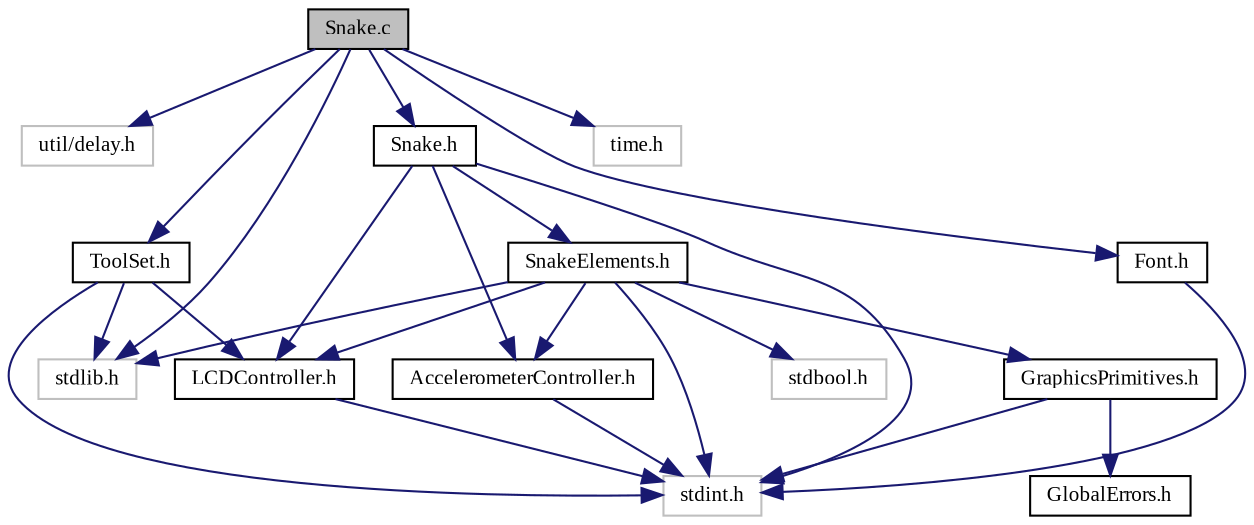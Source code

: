 digraph "Snake.c"
{
  edge [fontname="TimesNewRoman",fontsize="10",labelfontname="TimesNewRoman",labelfontsize="10"];
  node [fontname="TimesNewRoman",fontsize="10",shape=record];
  Node0 [label="Snake.c",height=0.2,width=0.4,color="black", fillcolor="grey75", style="filled", fontcolor="black"];
  Node0 -> Node1 [color="midnightblue",fontsize="10",style="solid",fontname="TimesNewRoman"];
  Node1 [label="util/delay.h",height=0.2,width=0.4,color="grey75", fillcolor="white", style="filled"];
  Node0 -> Node2 [color="midnightblue",fontsize="10",style="solid",fontname="TimesNewRoman"];
  Node2 [label="stdlib.h",height=0.2,width=0.4,color="grey75", fillcolor="white", style="filled"];
  Node0 -> Node3 [color="midnightblue",fontsize="10",style="solid",fontname="TimesNewRoman"];
  Node3 [label="time.h",height=0.2,width=0.4,color="grey75", fillcolor="white", style="filled"];
  Node0 -> Node4 [color="midnightblue",fontsize="10",style="solid",fontname="TimesNewRoman"];
  Node4 [label="Snake.h",height=0.2,width=0.4,color="black", fillcolor="white", style="filled",URL="$_snake_8h.html",tooltip="Gra Snake - header file. "];
  Node4 -> Node5 [color="midnightblue",fontsize="10",style="solid",fontname="TimesNewRoman"];
  Node5 [label="stdint.h",height=0.2,width=0.4,color="grey75", fillcolor="white", style="filled"];
  Node4 -> Node6 [color="midnightblue",fontsize="10",style="solid",fontname="TimesNewRoman"];
  Node6 [label="LCDController.h",height=0.2,width=0.4,color="black", fillcolor="white", style="filled",URL="$_l_c_d_controller_8h.html",tooltip="Kontroler sterownika wyswietlacza BD663474 - header file. "];
  Node6 -> Node5 [color="midnightblue",fontsize="10",style="solid",fontname="TimesNewRoman"];
  Node4 -> Node7 [color="midnightblue",fontsize="10",style="solid",fontname="TimesNewRoman"];
  Node7 [label="SnakeElements.h",height=0.2,width=0.4,color="black", fillcolor="white", style="filled",URL="$_snake_elements_8h.html",tooltip="Elementy weza dla gry Snake - header file. "];
  Node7 -> Node5 [color="midnightblue",fontsize="10",style="solid",fontname="TimesNewRoman"];
  Node7 -> Node2 [color="midnightblue",fontsize="10",style="solid",fontname="TimesNewRoman"];
  Node7 -> Node8 [color="midnightblue",fontsize="10",style="solid",fontname="TimesNewRoman"];
  Node8 [label="stdbool.h",height=0.2,width=0.4,color="grey75", fillcolor="white", style="filled"];
  Node7 -> Node6 [color="midnightblue",fontsize="10",style="solid",fontname="TimesNewRoman"];
  Node7 -> Node9 [color="midnightblue",fontsize="10",style="solid",fontname="TimesNewRoman"];
  Node9 [label="GraphicsPrimitives.h",height=0.2,width=0.4,color="black", fillcolor="white", style="filled",URL="$_graphics_primitives_8h.html",tooltip="Prymitywy graficzne - header file. "];
  Node9 -> Node10 [color="midnightblue",fontsize="10",style="solid",fontname="TimesNewRoman"];
  Node10 [label="GlobalErrors.h",height=0.2,width=0.4,color="black", fillcolor="white", style="filled",URL="$_global_errors_8h.html",tooltip="Plik zawierajacy wszystkie definicje bledow - header file. "];
  Node9 -> Node5 [color="midnightblue",fontsize="10",style="solid",fontname="TimesNewRoman"];
  Node7 -> Node11 [color="midnightblue",fontsize="10",style="solid",fontname="TimesNewRoman"];
  Node11 [label="AccelerometerController.h",height=0.2,width=0.4,color="black", fillcolor="white", style="filled",URL="$_accelerometer_controller_8h.html",tooltip="Kontroler akcelerometru - header file. "];
  Node11 -> Node5 [color="midnightblue",fontsize="10",style="solid",fontname="TimesNewRoman"];
  Node4 -> Node11 [color="midnightblue",fontsize="10",style="solid",fontname="TimesNewRoman"];
  Node0 -> Node12 [color="midnightblue",fontsize="10",style="solid",fontname="TimesNewRoman"];
  Node12 [label="ToolSet.h",height=0.2,width=0.4,color="black", fillcolor="white", style="filled",URL="$_tool_set_8h.html",tooltip="Zbior pomocnych funkcji - header file. "];
  Node12 -> Node5 [color="midnightblue",fontsize="10",style="solid",fontname="TimesNewRoman"];
  Node12 -> Node2 [color="midnightblue",fontsize="10",style="solid",fontname="TimesNewRoman"];
  Node12 -> Node6 [color="midnightblue",fontsize="10",style="solid",fontname="TimesNewRoman"];
  Node0 -> Node13 [color="midnightblue",fontsize="10",style="solid",fontname="TimesNewRoman"];
  Node13 [label="Font.h",height=0.2,width=0.4,color="black", fillcolor="white", style="filled",URL="$_font_8h.html",tooltip="Czionka i zarzadzanie tekstami - header file. "];
  Node13 -> Node5 [color="midnightblue",fontsize="10",style="solid",fontname="TimesNewRoman"];
}
